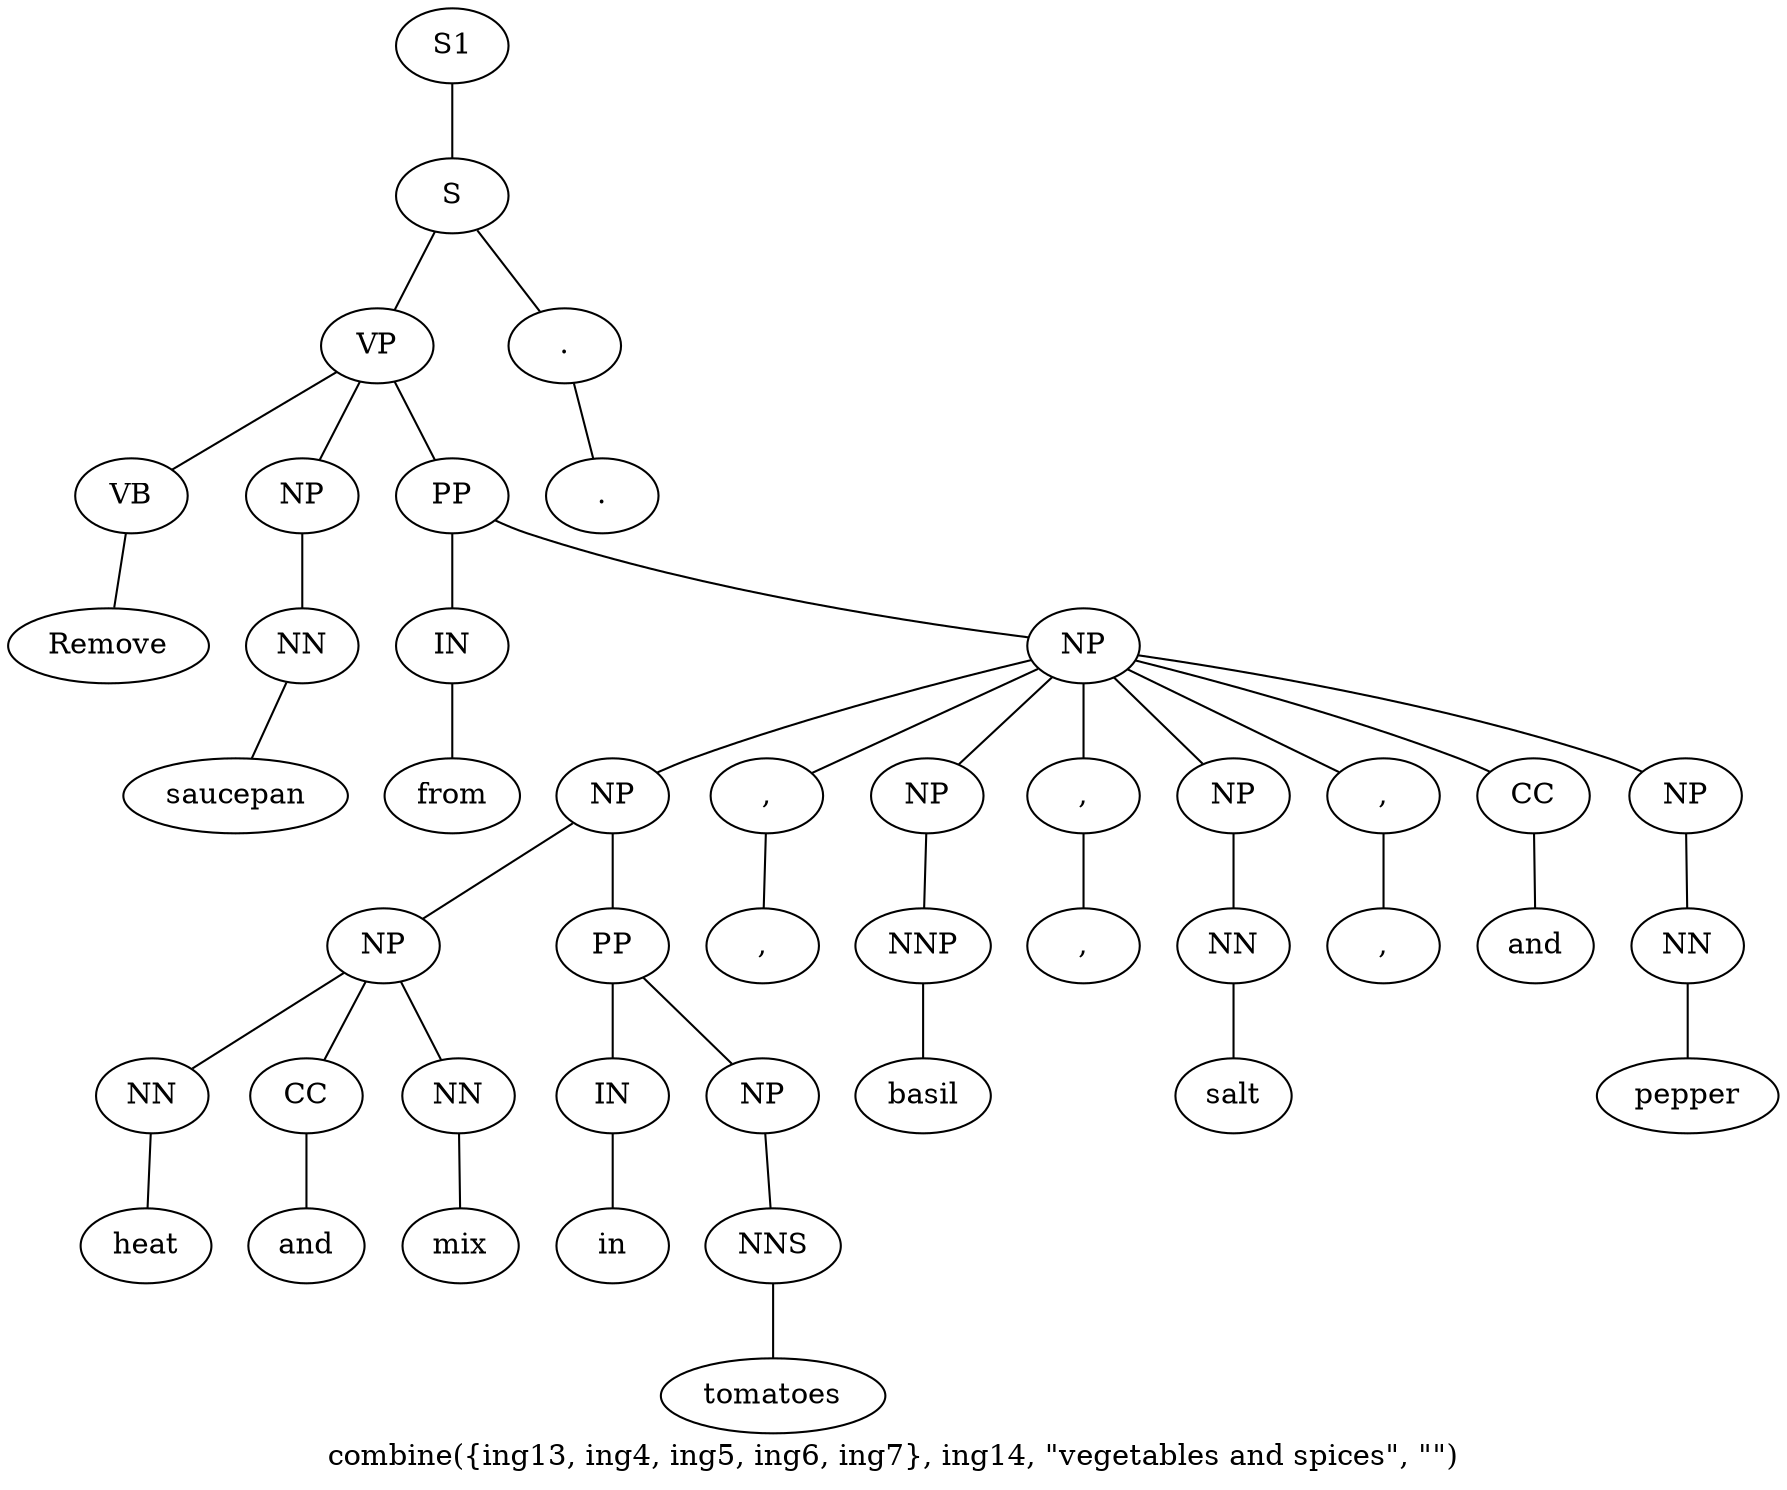 graph SyntaxGraph {
	label = "combine({ing13, ing4, ing5, ing6, ing7}, ing14, \"vegetables and spices\", \"\")";
	Node0 [label="S1"];
	Node1 [label="S"];
	Node2 [label="VP"];
	Node3 [label="VB"];
	Node4 [label="Remove"];
	Node5 [label="NP"];
	Node6 [label="NN"];
	Node7 [label="saucepan"];
	Node8 [label="PP"];
	Node9 [label="IN"];
	Node10 [label="from"];
	Node11 [label="NP"];
	Node12 [label="NP"];
	Node13 [label="NP"];
	Node14 [label="NN"];
	Node15 [label="heat"];
	Node16 [label="CC"];
	Node17 [label="and"];
	Node18 [label="NN"];
	Node19 [label="mix"];
	Node20 [label="PP"];
	Node21 [label="IN"];
	Node22 [label="in"];
	Node23 [label="NP"];
	Node24 [label="NNS"];
	Node25 [label="tomatoes"];
	Node26 [label=","];
	Node27 [label=","];
	Node28 [label="NP"];
	Node29 [label="NNP"];
	Node30 [label="basil"];
	Node31 [label=","];
	Node32 [label=","];
	Node33 [label="NP"];
	Node34 [label="NN"];
	Node35 [label="salt"];
	Node36 [label=","];
	Node37 [label=","];
	Node38 [label="CC"];
	Node39 [label="and"];
	Node40 [label="NP"];
	Node41 [label="NN"];
	Node42 [label="pepper"];
	Node43 [label="."];
	Node44 [label="."];

	Node0 -- Node1;
	Node1 -- Node2;
	Node1 -- Node43;
	Node2 -- Node3;
	Node2 -- Node5;
	Node2 -- Node8;
	Node3 -- Node4;
	Node5 -- Node6;
	Node6 -- Node7;
	Node8 -- Node9;
	Node8 -- Node11;
	Node9 -- Node10;
	Node11 -- Node12;
	Node11 -- Node26;
	Node11 -- Node28;
	Node11 -- Node31;
	Node11 -- Node33;
	Node11 -- Node36;
	Node11 -- Node38;
	Node11 -- Node40;
	Node12 -- Node13;
	Node12 -- Node20;
	Node13 -- Node14;
	Node13 -- Node16;
	Node13 -- Node18;
	Node14 -- Node15;
	Node16 -- Node17;
	Node18 -- Node19;
	Node20 -- Node21;
	Node20 -- Node23;
	Node21 -- Node22;
	Node23 -- Node24;
	Node24 -- Node25;
	Node26 -- Node27;
	Node28 -- Node29;
	Node29 -- Node30;
	Node31 -- Node32;
	Node33 -- Node34;
	Node34 -- Node35;
	Node36 -- Node37;
	Node38 -- Node39;
	Node40 -- Node41;
	Node41 -- Node42;
	Node43 -- Node44;
}